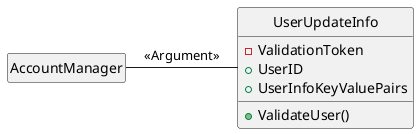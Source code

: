 @startuml
hide circle
hide empty members

class "AccountManager" as uam
class "UserUpdateInfo" as uaui{
	-ValidationToken
	+UserID
	+UserInfoKeyValuePairs
	+ValidateUser()
	}

uam - uaui : <<Argument>>


@enduml